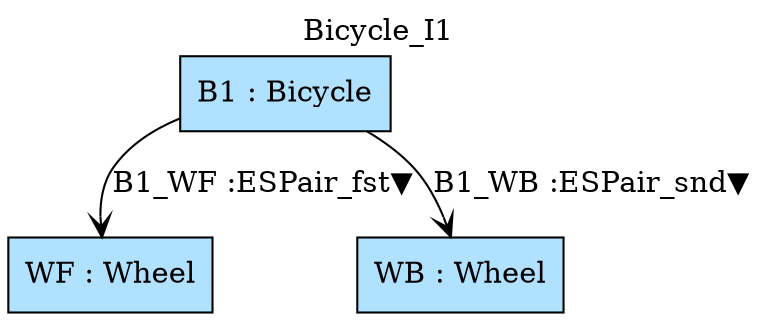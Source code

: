 digraph {graph[label=Bicycle_I1,labelloc=tl,labelfontsize=12];
"WF"[shape=box,fillcolor=lightskyblue1,style = filled,label="WF : Wheel"];
"B1"[shape=box,fillcolor=lightskyblue1,style = filled,label="B1 : Bicycle"];
"WB"[shape=box,fillcolor=lightskyblue1,style = filled,label="WB : Wheel"];

"B1"->"WF"[label="B1_WF :ESPair_fst▼",arrowhead=vee];
"B1"->"WB"[label="B1_WB :ESPair_snd▼",arrowhead=vee];
}